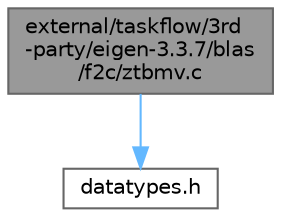 digraph "external/taskflow/3rd-party/eigen-3.3.7/blas/f2c/ztbmv.c"
{
 // LATEX_PDF_SIZE
  bgcolor="transparent";
  edge [fontname=Helvetica,fontsize=10,labelfontname=Helvetica,labelfontsize=10];
  node [fontname=Helvetica,fontsize=10,shape=box,height=0.2,width=0.4];
  Node1 [id="Node000001",label="external/taskflow/3rd\l-party/eigen-3.3.7/blas\l/f2c/ztbmv.c",height=0.2,width=0.4,color="gray40", fillcolor="grey60", style="filled", fontcolor="black",tooltip=" "];
  Node1 -> Node2 [id="edge1_Node000001_Node000002",color="steelblue1",style="solid",tooltip=" "];
  Node2 [id="Node000002",label="datatypes.h",height=0.2,width=0.4,color="grey40", fillcolor="white", style="filled",URL="$datatypes_8h.html",tooltip=" "];
}
